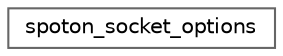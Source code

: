 digraph "Graphical Class Hierarchy"
{
 // LATEX_PDF_SIZE
  bgcolor="transparent";
  edge [fontname=Helvetica,fontsize=10,labelfontname=Helvetica,labelfontsize=10];
  node [fontname=Helvetica,fontsize=10,shape=box,height=0.2,width=0.4];
  rankdir="LR";
  Node0 [id="Node000000",label="spoton_socket_options",height=0.2,width=0.4,color="grey40", fillcolor="white", style="filled",URL="$classspoton__socket__options.html",tooltip=" "];
}
